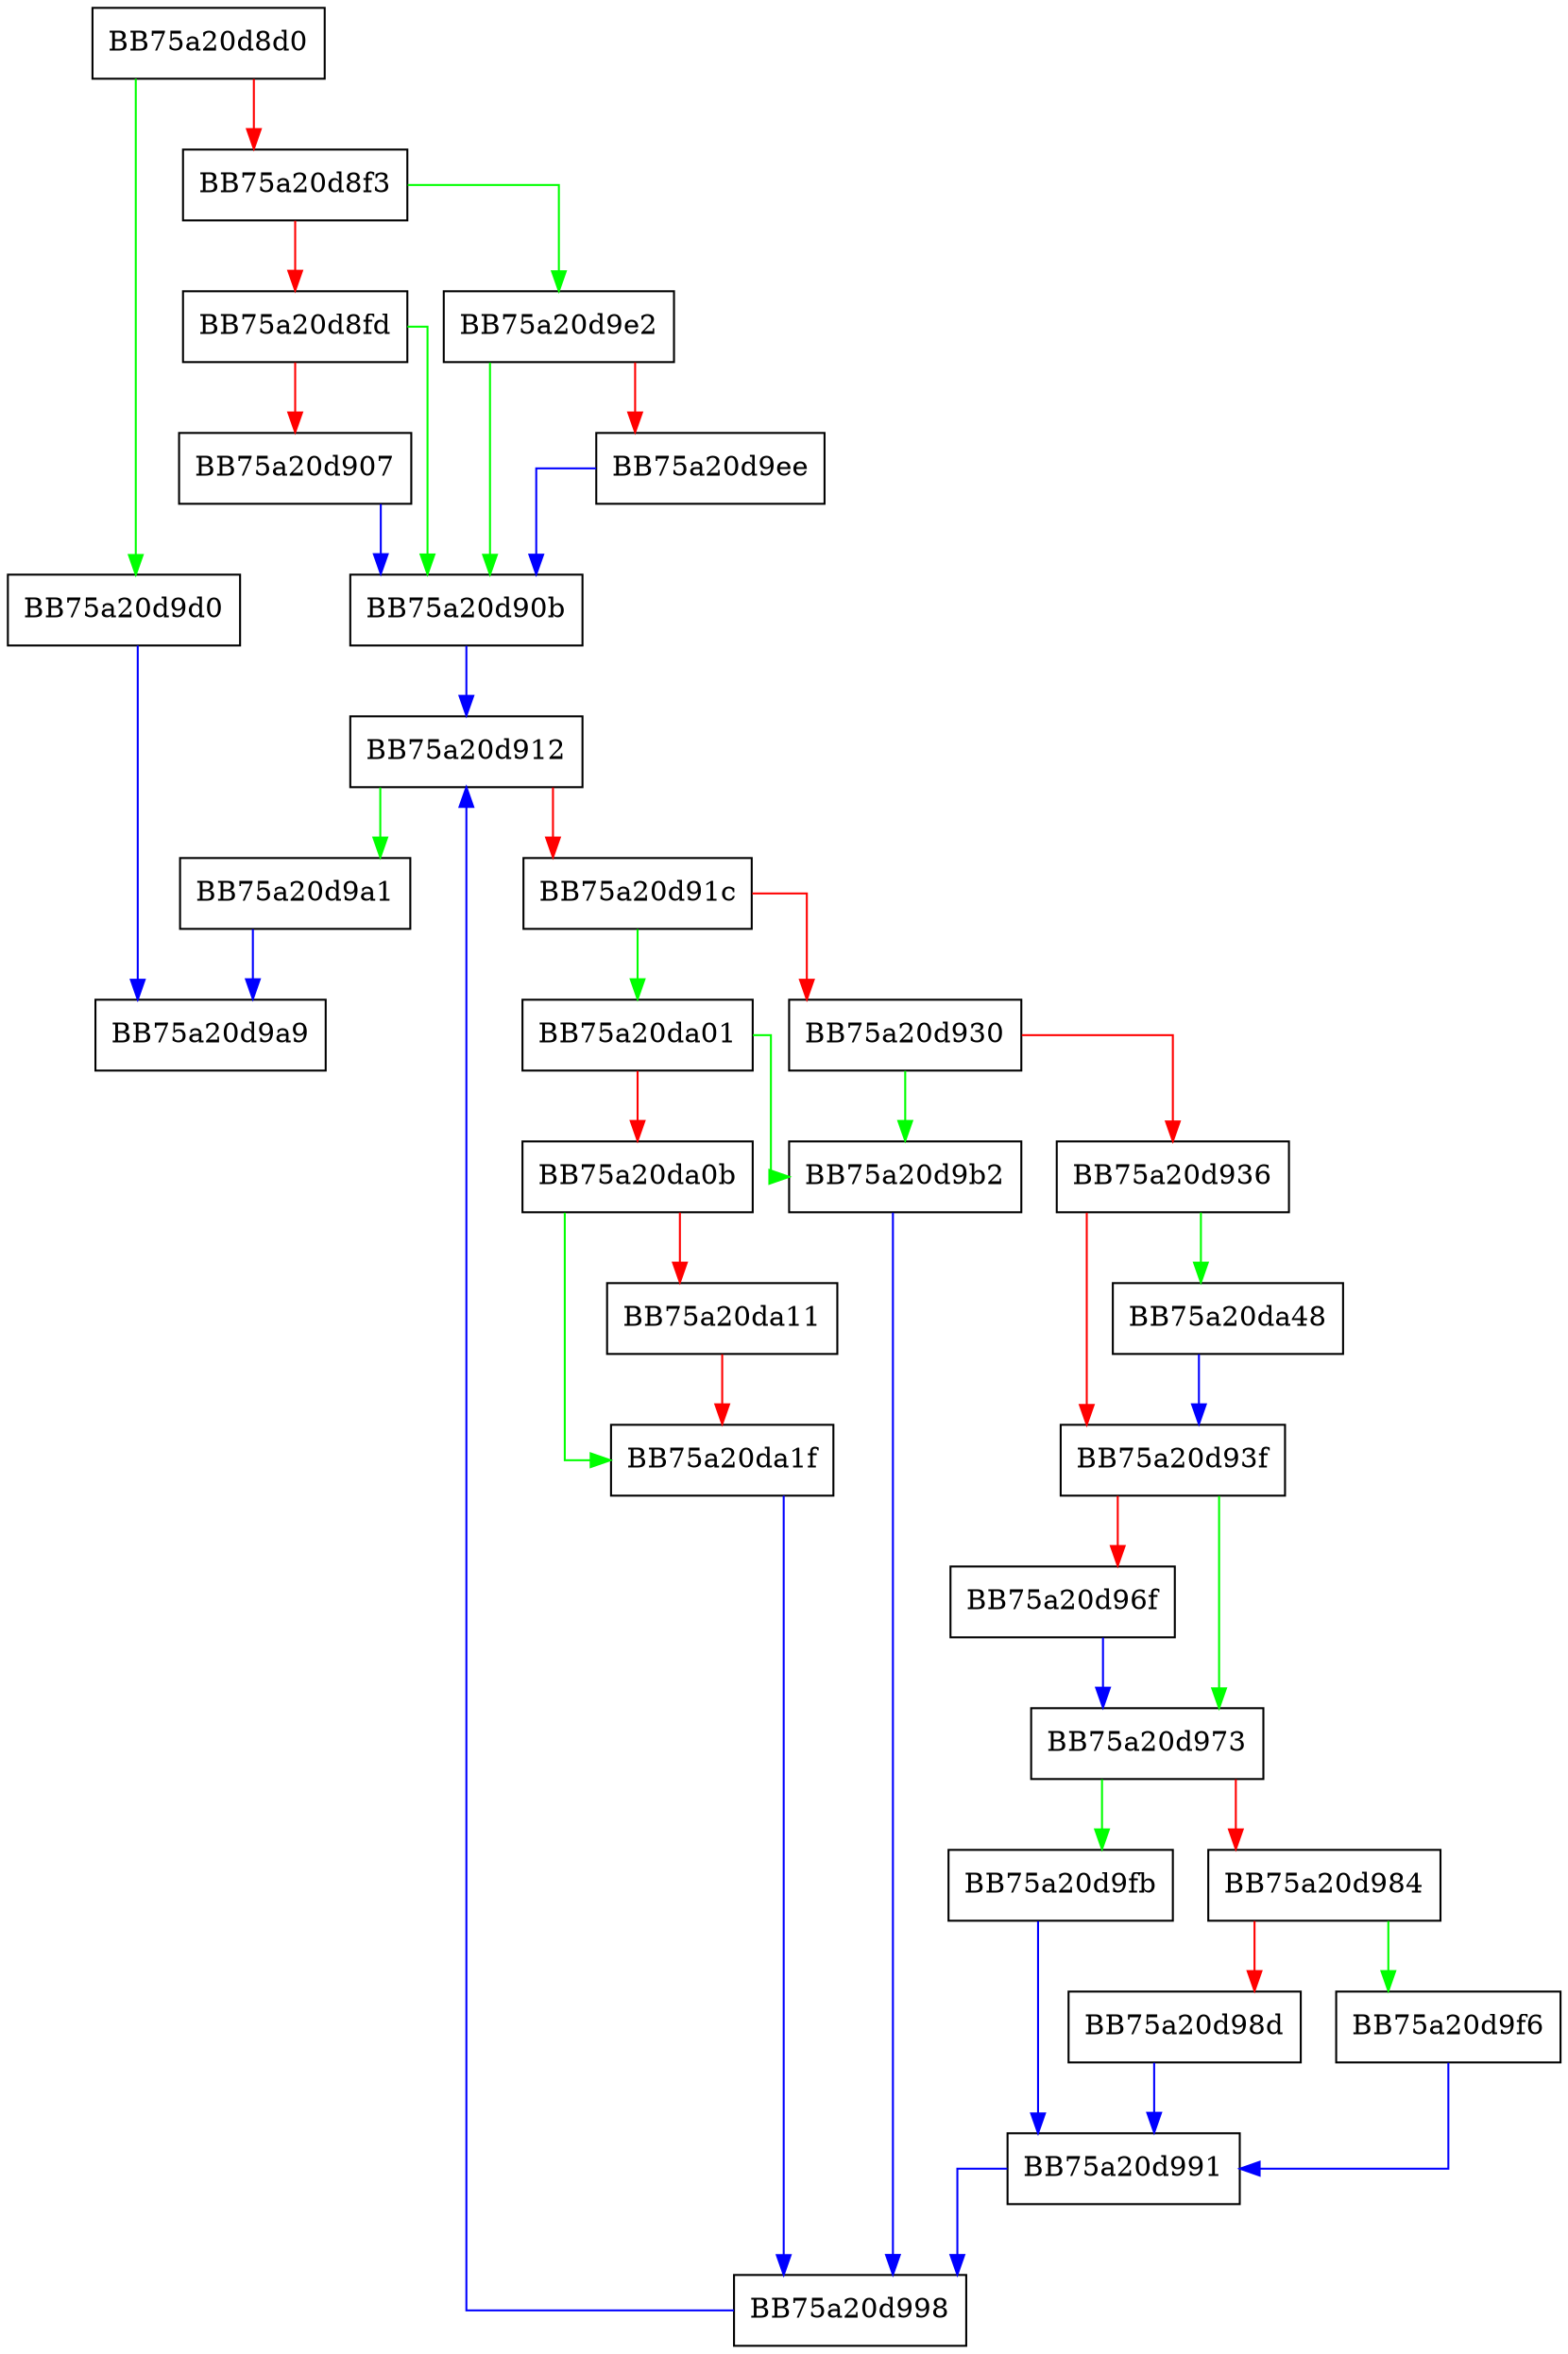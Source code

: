 digraph _Insert_node {
  node [shape="box"];
  graph [splines=ortho];
  BB75a20d8d0 -> BB75a20d9d0 [color="green"];
  BB75a20d8d0 -> BB75a20d8f3 [color="red"];
  BB75a20d8f3 -> BB75a20d9e2 [color="green"];
  BB75a20d8f3 -> BB75a20d8fd [color="red"];
  BB75a20d8fd -> BB75a20d90b [color="green"];
  BB75a20d8fd -> BB75a20d907 [color="red"];
  BB75a20d907 -> BB75a20d90b [color="blue"];
  BB75a20d90b -> BB75a20d912 [color="blue"];
  BB75a20d912 -> BB75a20d9a1 [color="green"];
  BB75a20d912 -> BB75a20d91c [color="red"];
  BB75a20d91c -> BB75a20da01 [color="green"];
  BB75a20d91c -> BB75a20d930 [color="red"];
  BB75a20d930 -> BB75a20d9b2 [color="green"];
  BB75a20d930 -> BB75a20d936 [color="red"];
  BB75a20d936 -> BB75a20da48 [color="green"];
  BB75a20d936 -> BB75a20d93f [color="red"];
  BB75a20d93f -> BB75a20d973 [color="green"];
  BB75a20d93f -> BB75a20d96f [color="red"];
  BB75a20d96f -> BB75a20d973 [color="blue"];
  BB75a20d973 -> BB75a20d9fb [color="green"];
  BB75a20d973 -> BB75a20d984 [color="red"];
  BB75a20d984 -> BB75a20d9f6 [color="green"];
  BB75a20d984 -> BB75a20d98d [color="red"];
  BB75a20d98d -> BB75a20d991 [color="blue"];
  BB75a20d991 -> BB75a20d998 [color="blue"];
  BB75a20d998 -> BB75a20d912 [color="blue"];
  BB75a20d9a1 -> BB75a20d9a9 [color="blue"];
  BB75a20d9b2 -> BB75a20d998 [color="blue"];
  BB75a20d9d0 -> BB75a20d9a9 [color="blue"];
  BB75a20d9e2 -> BB75a20d90b [color="green"];
  BB75a20d9e2 -> BB75a20d9ee [color="red"];
  BB75a20d9ee -> BB75a20d90b [color="blue"];
  BB75a20d9f6 -> BB75a20d991 [color="blue"];
  BB75a20d9fb -> BB75a20d991 [color="blue"];
  BB75a20da01 -> BB75a20d9b2 [color="green"];
  BB75a20da01 -> BB75a20da0b [color="red"];
  BB75a20da0b -> BB75a20da1f [color="green"];
  BB75a20da0b -> BB75a20da11 [color="red"];
  BB75a20da11 -> BB75a20da1f [color="red"];
  BB75a20da1f -> BB75a20d998 [color="blue"];
  BB75a20da48 -> BB75a20d93f [color="blue"];
}
